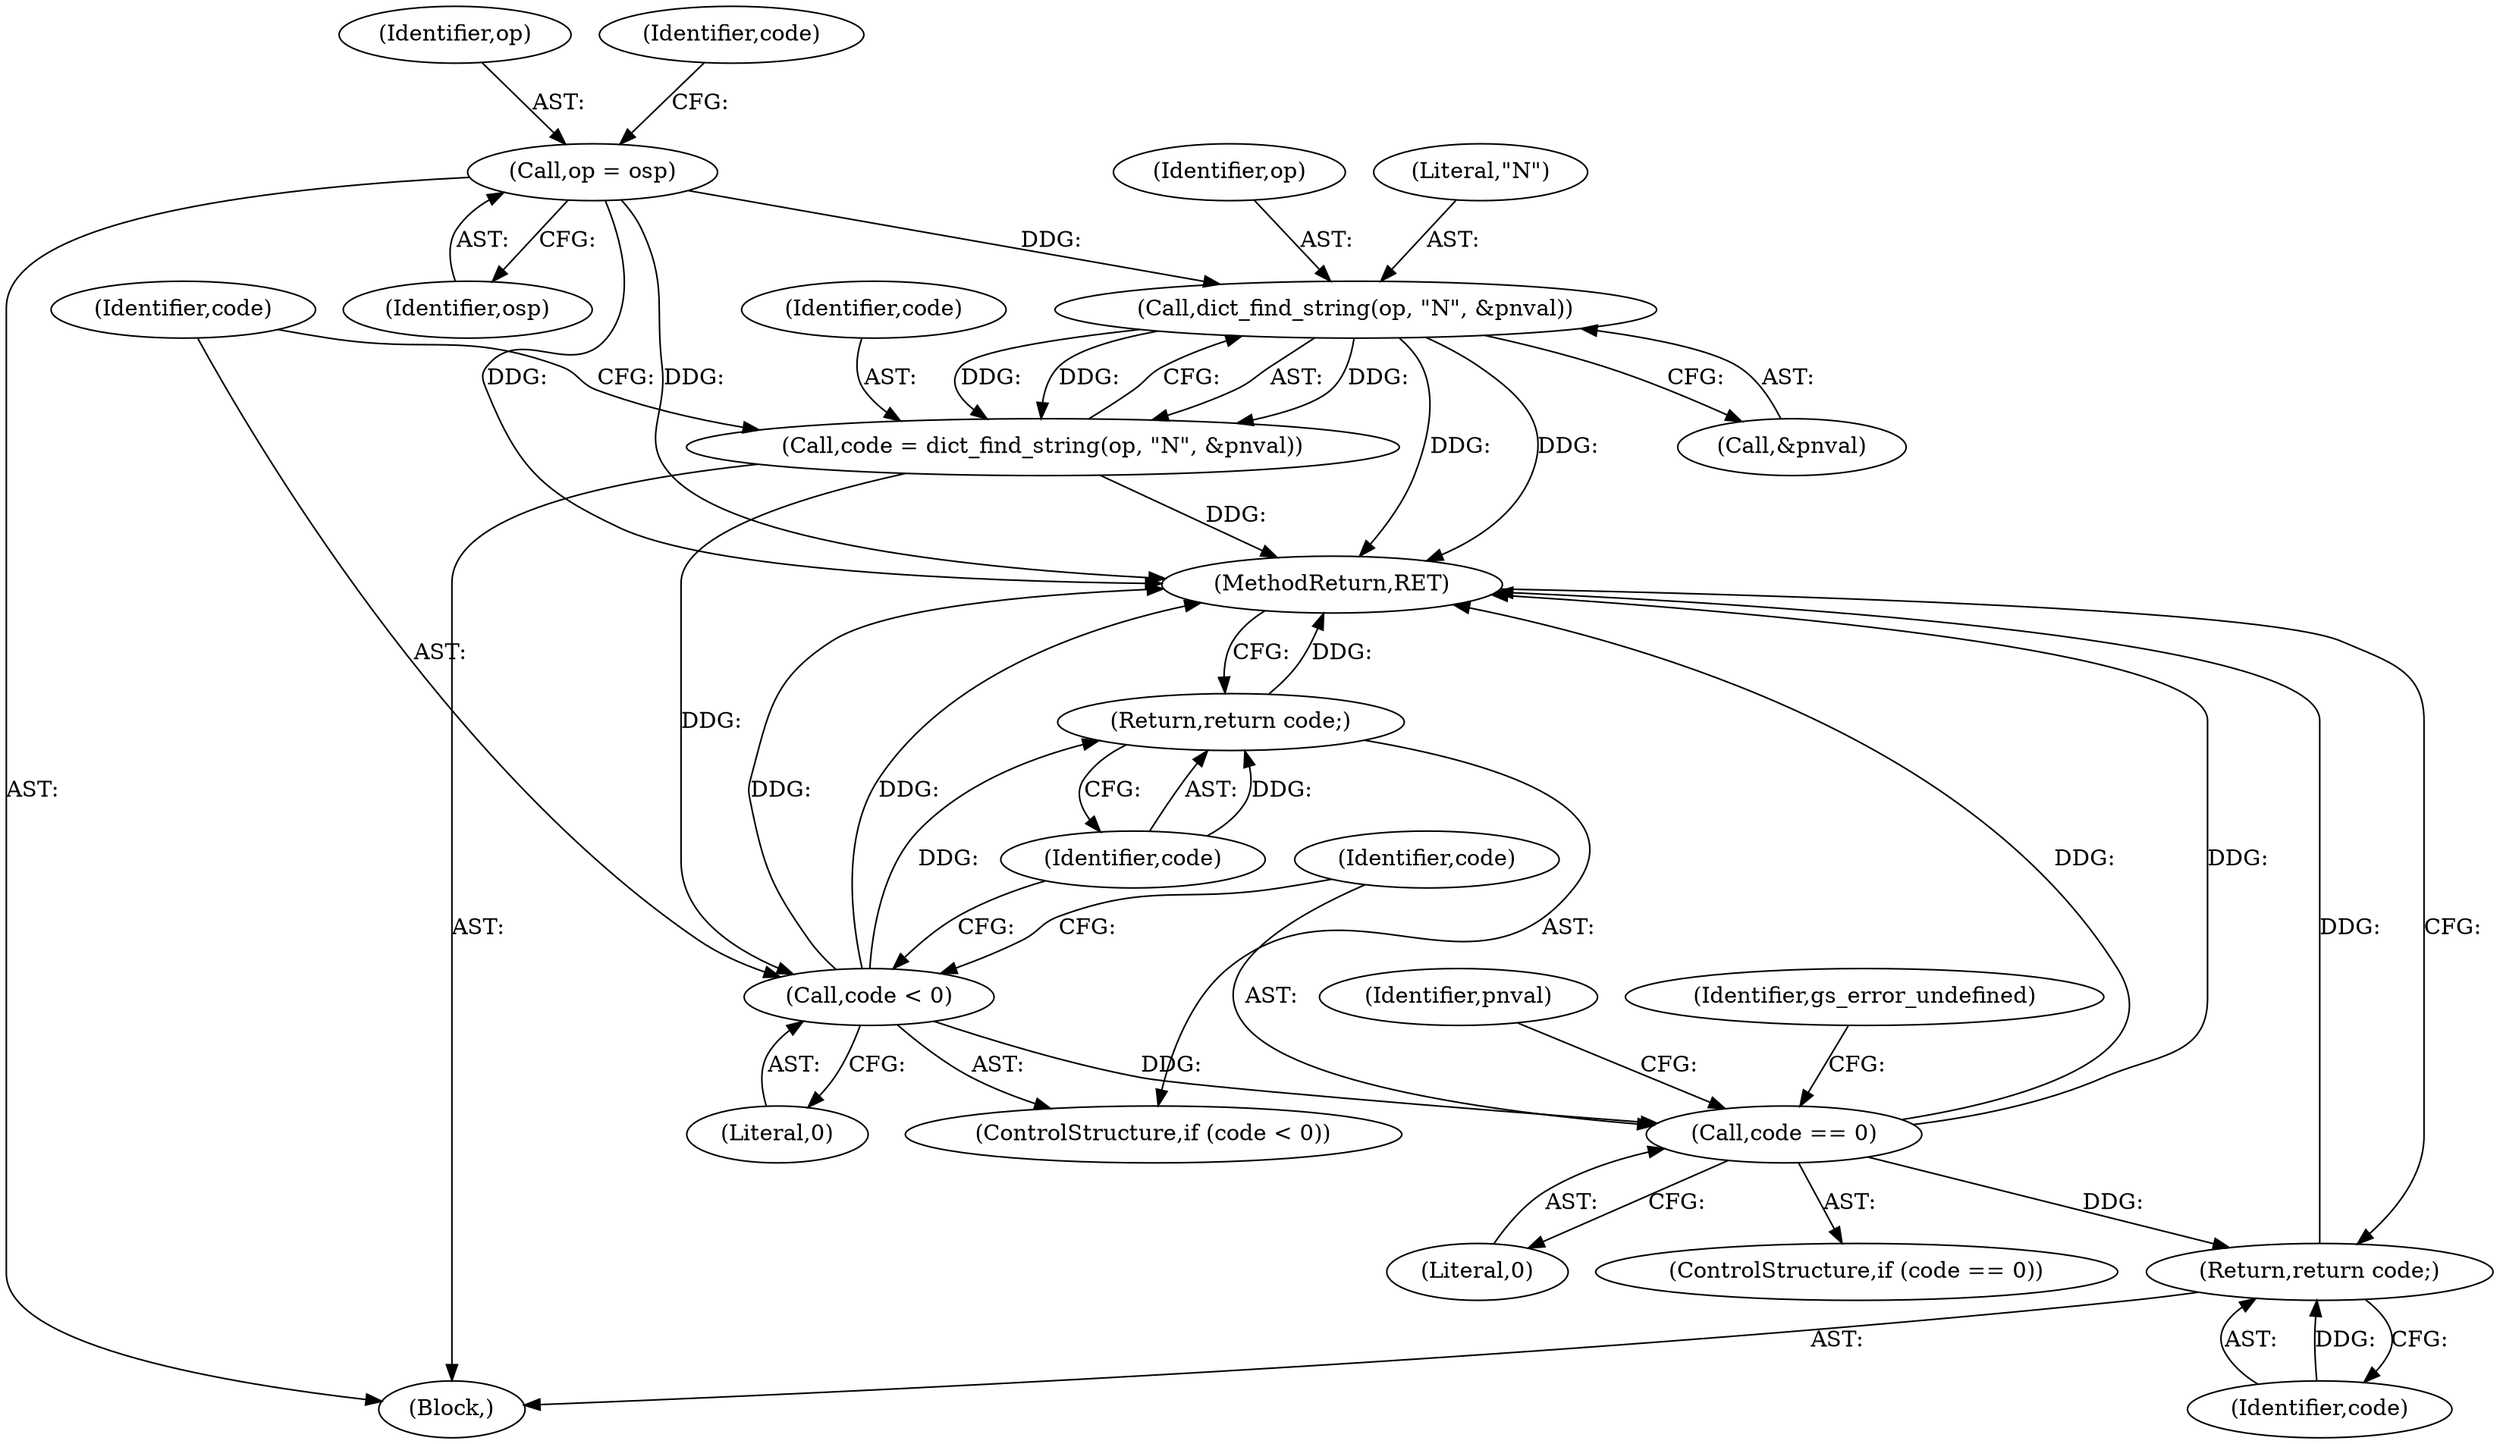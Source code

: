 digraph "0_ghostscript_67d760ab775dae4efe803b5944b0439aa3c0b04a_1@pointer" {
"1000215" [label="(Call,dict_find_string(op, \"N\", &pnval))"];
"1000115" [label="(Call,op = osp)"];
"1000213" [label="(Call,code = dict_find_string(op, \"N\", &pnval))"];
"1000221" [label="(Call,code < 0)"];
"1000224" [label="(Return,return code;)"];
"1000227" [label="(Call,code == 0)"];
"1000522" [label="(Return,return code;)"];
"1000226" [label="(ControlStructure,if (code == 0))"];
"1000228" [label="(Identifier,code)"];
"1000117" [label="(Identifier,osp)"];
"1000235" [label="(Identifier,pnval)"];
"1000115" [label="(Call,op = osp)"];
"1000227" [label="(Call,code == 0)"];
"1000223" [label="(Literal,0)"];
"1000113" [label="(Block,)"];
"1000216" [label="(Identifier,op)"];
"1000222" [label="(Identifier,code)"];
"1000522" [label="(Return,return code;)"];
"1000229" [label="(Literal,0)"];
"1000221" [label="(Call,code < 0)"];
"1000220" [label="(ControlStructure,if (code < 0))"];
"1000523" [label="(Identifier,code)"];
"1000225" [label="(Identifier,code)"];
"1000231" [label="(Identifier,gs_error_undefined)"];
"1000116" [label="(Identifier,op)"];
"1000214" [label="(Identifier,code)"];
"1000120" [label="(Identifier,code)"];
"1000524" [label="(MethodReturn,RET)"];
"1000217" [label="(Literal,\"N\")"];
"1000224" [label="(Return,return code;)"];
"1000218" [label="(Call,&pnval)"];
"1000213" [label="(Call,code = dict_find_string(op, \"N\", &pnval))"];
"1000215" [label="(Call,dict_find_string(op, \"N\", &pnval))"];
"1000215" -> "1000213"  [label="AST: "];
"1000215" -> "1000218"  [label="CFG: "];
"1000216" -> "1000215"  [label="AST: "];
"1000217" -> "1000215"  [label="AST: "];
"1000218" -> "1000215"  [label="AST: "];
"1000213" -> "1000215"  [label="CFG: "];
"1000215" -> "1000524"  [label="DDG: "];
"1000215" -> "1000524"  [label="DDG: "];
"1000215" -> "1000213"  [label="DDG: "];
"1000215" -> "1000213"  [label="DDG: "];
"1000215" -> "1000213"  [label="DDG: "];
"1000115" -> "1000215"  [label="DDG: "];
"1000115" -> "1000113"  [label="AST: "];
"1000115" -> "1000117"  [label="CFG: "];
"1000116" -> "1000115"  [label="AST: "];
"1000117" -> "1000115"  [label="AST: "];
"1000120" -> "1000115"  [label="CFG: "];
"1000115" -> "1000524"  [label="DDG: "];
"1000115" -> "1000524"  [label="DDG: "];
"1000213" -> "1000113"  [label="AST: "];
"1000214" -> "1000213"  [label="AST: "];
"1000222" -> "1000213"  [label="CFG: "];
"1000213" -> "1000524"  [label="DDG: "];
"1000213" -> "1000221"  [label="DDG: "];
"1000221" -> "1000220"  [label="AST: "];
"1000221" -> "1000223"  [label="CFG: "];
"1000222" -> "1000221"  [label="AST: "];
"1000223" -> "1000221"  [label="AST: "];
"1000225" -> "1000221"  [label="CFG: "];
"1000228" -> "1000221"  [label="CFG: "];
"1000221" -> "1000524"  [label="DDG: "];
"1000221" -> "1000524"  [label="DDG: "];
"1000221" -> "1000224"  [label="DDG: "];
"1000221" -> "1000227"  [label="DDG: "];
"1000224" -> "1000220"  [label="AST: "];
"1000224" -> "1000225"  [label="CFG: "];
"1000225" -> "1000224"  [label="AST: "];
"1000524" -> "1000224"  [label="CFG: "];
"1000224" -> "1000524"  [label="DDG: "];
"1000225" -> "1000224"  [label="DDG: "];
"1000227" -> "1000226"  [label="AST: "];
"1000227" -> "1000229"  [label="CFG: "];
"1000228" -> "1000227"  [label="AST: "];
"1000229" -> "1000227"  [label="AST: "];
"1000231" -> "1000227"  [label="CFG: "];
"1000235" -> "1000227"  [label="CFG: "];
"1000227" -> "1000524"  [label="DDG: "];
"1000227" -> "1000524"  [label="DDG: "];
"1000227" -> "1000522"  [label="DDG: "];
"1000522" -> "1000113"  [label="AST: "];
"1000522" -> "1000523"  [label="CFG: "];
"1000523" -> "1000522"  [label="AST: "];
"1000524" -> "1000522"  [label="CFG: "];
"1000522" -> "1000524"  [label="DDG: "];
"1000523" -> "1000522"  [label="DDG: "];
}
